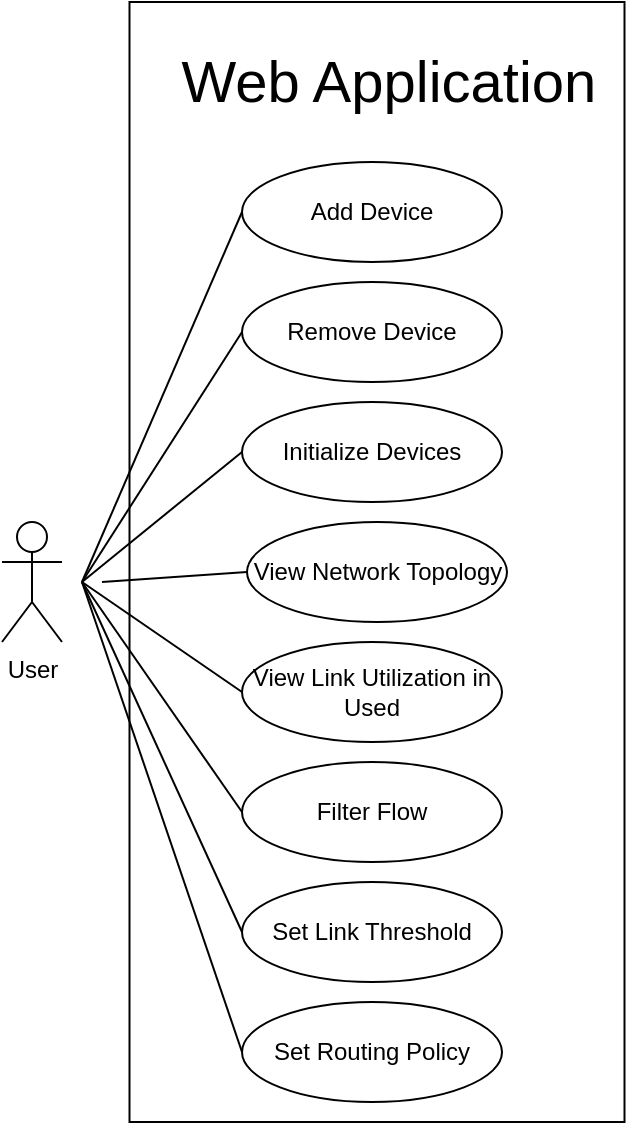 <mxfile version="17.5.0" type="device"><diagram id="d1M7xsRrnGswB6ZOc7qp" name="Page-1"><mxGraphModel dx="1038" dy="539" grid="1" gridSize="10" guides="1" tooltips="1" connect="1" arrows="1" fold="1" page="1" pageScale="1" pageWidth="827" pageHeight="1169" math="0" shadow="0"><root><mxCell id="0"/><mxCell id="1" parent="0"/><mxCell id="1ejPvzsqm3KYP2ryo6BK-3" value="" style="html=1;" parent="1" vertex="1"><mxGeometry x="133.75" y="70" width="247.5" height="560" as="geometry"/></mxCell><mxCell id="1ejPvzsqm3KYP2ryo6BK-1" value="User" style="shape=umlActor;verticalLabelPosition=bottom;verticalAlign=top;html=1;outlineConnect=0;" parent="1" vertex="1"><mxGeometry x="70" y="330" width="30" height="60" as="geometry"/></mxCell><mxCell id="1ejPvzsqm3KYP2ryo6BK-7" value="Add Device" style="ellipse;whiteSpace=wrap;html=1;" parent="1" vertex="1"><mxGeometry x="190" y="150" width="130" height="50" as="geometry"/></mxCell><mxCell id="1ejPvzsqm3KYP2ryo6BK-10" value="&lt;font style=&quot;font-size: 29px&quot;&gt;Web Application&amp;nbsp;&lt;/font&gt;" style="rounded=0;whiteSpace=wrap;html=1;strokeColor=#FFFFFF;" parent="1" vertex="1"><mxGeometry x="155" y="90" width="225" height="40" as="geometry"/></mxCell><mxCell id="1ejPvzsqm3KYP2ryo6BK-15" value="Initialize Devices" style="ellipse;whiteSpace=wrap;html=1;" parent="1" vertex="1"><mxGeometry x="190" y="270" width="130" height="50" as="geometry"/></mxCell><mxCell id="1ejPvzsqm3KYP2ryo6BK-16" value="" style="endArrow=none;html=1;rounded=0;fontSize=29;entryX=0;entryY=0.5;entryDx=0;entryDy=0;" parent="1" target="1ejPvzsqm3KYP2ryo6BK-15" edge="1"><mxGeometry width="50" height="50" relative="1" as="geometry"><mxPoint x="110" y="360" as="sourcePoint"/><mxPoint x="130" y="310" as="targetPoint"/></mxGeometry></mxCell><mxCell id="1ejPvzsqm3KYP2ryo6BK-17" value="" style="endArrow=none;html=1;rounded=0;fontSize=29;entryX=0;entryY=0.5;entryDx=0;entryDy=0;" parent="1" target="1ejPvzsqm3KYP2ryo6BK-7" edge="1"><mxGeometry width="50" height="50" relative="1" as="geometry"><mxPoint x="110" y="360" as="sourcePoint"/><mxPoint x="210" y="255" as="targetPoint"/></mxGeometry></mxCell><mxCell id="3uLv_iEc6yub2XrVZoeW-1" value="Remove Device" style="ellipse;whiteSpace=wrap;html=1;" vertex="1" parent="1"><mxGeometry x="190" y="210" width="130" height="50" as="geometry"/></mxCell><mxCell id="3uLv_iEc6yub2XrVZoeW-2" value="View Network Topology" style="ellipse;whiteSpace=wrap;html=1;" vertex="1" parent="1"><mxGeometry x="192.5" y="330" width="130" height="50" as="geometry"/></mxCell><mxCell id="3uLv_iEc6yub2XrVZoeW-3" value="Filter Flow" style="ellipse;whiteSpace=wrap;html=1;" vertex="1" parent="1"><mxGeometry x="190" y="450" width="130" height="50" as="geometry"/></mxCell><mxCell id="3uLv_iEc6yub2XrVZoeW-4" value="View Link Utilization in Used" style="ellipse;whiteSpace=wrap;html=1;" vertex="1" parent="1"><mxGeometry x="190" y="390" width="130" height="50" as="geometry"/></mxCell><mxCell id="3uLv_iEc6yub2XrVZoeW-5" value="Set Link Threshold" style="ellipse;whiteSpace=wrap;html=1;" vertex="1" parent="1"><mxGeometry x="190" y="510" width="130" height="50" as="geometry"/></mxCell><mxCell id="3uLv_iEc6yub2XrVZoeW-6" value="Set Routing Policy" style="ellipse;whiteSpace=wrap;html=1;" vertex="1" parent="1"><mxGeometry x="190" y="570" width="130" height="50" as="geometry"/></mxCell><mxCell id="3uLv_iEc6yub2XrVZoeW-10" value="" style="endArrow=none;html=1;rounded=0;fontSize=29;entryX=0;entryY=0.5;entryDx=0;entryDy=0;" edge="1" parent="1" target="3uLv_iEc6yub2XrVZoeW-3"><mxGeometry width="50" height="50" relative="1" as="geometry"><mxPoint x="110" y="360" as="sourcePoint"/><mxPoint x="414" y="250" as="targetPoint"/></mxGeometry></mxCell><mxCell id="3uLv_iEc6yub2XrVZoeW-13" value="" style="endArrow=none;html=1;rounded=0;fontSize=29;entryX=0;entryY=0.5;entryDx=0;entryDy=0;" edge="1" parent="1" target="3uLv_iEc6yub2XrVZoeW-2"><mxGeometry width="50" height="50" relative="1" as="geometry"><mxPoint x="120" y="360" as="sourcePoint"/><mxPoint x="100" y="435" as="targetPoint"/></mxGeometry></mxCell><mxCell id="3uLv_iEc6yub2XrVZoeW-14" value="" style="endArrow=none;html=1;rounded=0;fontSize=29;entryX=0;entryY=0.5;entryDx=0;entryDy=0;" edge="1" parent="1" target="3uLv_iEc6yub2XrVZoeW-4"><mxGeometry width="50" height="50" relative="1" as="geometry"><mxPoint x="110" y="360" as="sourcePoint"/><mxPoint x="87.5" y="480" as="targetPoint"/></mxGeometry></mxCell><mxCell id="3uLv_iEc6yub2XrVZoeW-15" value="" style="endArrow=none;html=1;rounded=0;fontSize=29;entryX=0;entryY=0.5;entryDx=0;entryDy=0;" edge="1" parent="1" target="3uLv_iEc6yub2XrVZoeW-5"><mxGeometry width="50" height="50" relative="1" as="geometry"><mxPoint x="110" y="360" as="sourcePoint"/><mxPoint x="67.5" y="495" as="targetPoint"/></mxGeometry></mxCell><mxCell id="3uLv_iEc6yub2XrVZoeW-16" value="" style="endArrow=none;html=1;rounded=0;fontSize=29;entryX=0;entryY=0.5;entryDx=0;entryDy=0;" edge="1" parent="1" target="3uLv_iEc6yub2XrVZoeW-1"><mxGeometry width="50" height="50" relative="1" as="geometry"><mxPoint x="110" y="360" as="sourcePoint"/><mxPoint x="187.5" y="190" as="targetPoint"/></mxGeometry></mxCell><mxCell id="3uLv_iEc6yub2XrVZoeW-17" value="" style="endArrow=none;html=1;rounded=0;fontSize=29;entryX=0;entryY=0.5;entryDx=0;entryDy=0;" edge="1" parent="1" target="3uLv_iEc6yub2XrVZoeW-6"><mxGeometry width="50" height="50" relative="1" as="geometry"><mxPoint x="110" y="360" as="sourcePoint"/><mxPoint x="117.5" y="505" as="targetPoint"/></mxGeometry></mxCell></root></mxGraphModel></diagram></mxfile>
